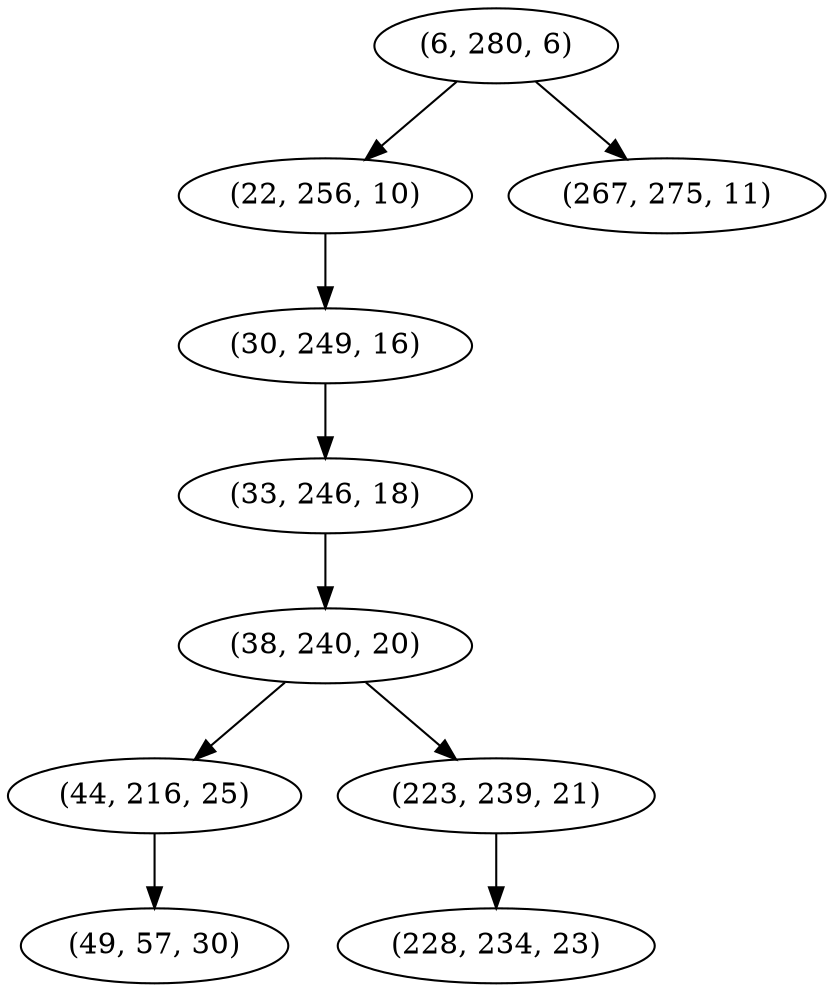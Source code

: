 digraph tree {
    "(6, 280, 6)";
    "(22, 256, 10)";
    "(30, 249, 16)";
    "(33, 246, 18)";
    "(38, 240, 20)";
    "(44, 216, 25)";
    "(49, 57, 30)";
    "(223, 239, 21)";
    "(228, 234, 23)";
    "(267, 275, 11)";
    "(6, 280, 6)" -> "(22, 256, 10)";
    "(6, 280, 6)" -> "(267, 275, 11)";
    "(22, 256, 10)" -> "(30, 249, 16)";
    "(30, 249, 16)" -> "(33, 246, 18)";
    "(33, 246, 18)" -> "(38, 240, 20)";
    "(38, 240, 20)" -> "(44, 216, 25)";
    "(38, 240, 20)" -> "(223, 239, 21)";
    "(44, 216, 25)" -> "(49, 57, 30)";
    "(223, 239, 21)" -> "(228, 234, 23)";
}
